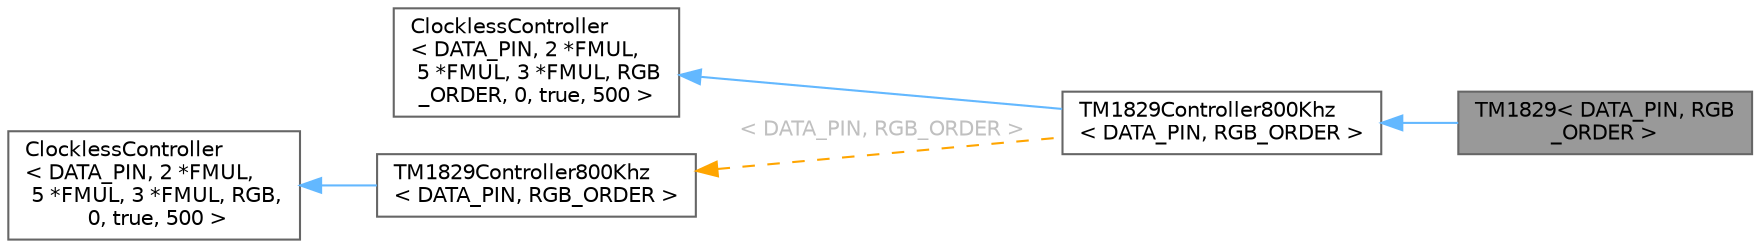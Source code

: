 digraph "TM1829&lt; DATA_PIN, RGB_ORDER &gt;"
{
 // LATEX_PDF_SIZE
  bgcolor="transparent";
  edge [fontname=Helvetica,fontsize=10,labelfontname=Helvetica,labelfontsize=10];
  node [fontname=Helvetica,fontsize=10,shape=box,height=0.2,width=0.4];
  rankdir="LR";
  Node1 [id="Node000001",label="TM1829\< DATA_PIN, RGB\l_ORDER \>",height=0.2,width=0.4,color="gray40", fillcolor="grey60", style="filled", fontcolor="black",tooltip="TM1829 controller class."];
  Node2 -> Node1 [id="edge1_Node000001_Node000002",dir="back",color="steelblue1",style="solid",tooltip=" "];
  Node2 [id="Node000002",label="TM1829Controller800Khz\l\< DATA_PIN, RGB_ORDER \>",height=0.2,width=0.4,color="gray40", fillcolor="white", style="filled",URL="$d7/d6f/group___clockless_chipsets.html",tooltip=" "];
  Node3 -> Node2 [id="edge2_Node000002_Node000003",dir="back",color="steelblue1",style="solid",tooltip=" "];
  Node3 [id="Node000003",label="ClocklessController\l\< DATA_PIN, 2 *FMUL,\l 5 *FMUL, 3 *FMUL, RGB\l_ORDER, 0, true, 500 \>",height=0.2,width=0.4,color="gray40", fillcolor="white", style="filled",tooltip=" "];
  Node4 -> Node2 [id="edge3_Node000002_Node000004",dir="back",color="orange",style="dashed",tooltip=" ",label=" \< DATA_PIN, RGB_ORDER \>",fontcolor="grey" ];
  Node4 [id="Node000004",label="TM1829Controller800Khz\l\< DATA_PIN, RGB_ORDER \>",height=0.2,width=0.4,color="gray40", fillcolor="white", style="filled",URL="$d7/d6f/group___clockless_chipsets.html#d0/ddf/class_t_m1829_controller800_khz",tooltip="TM1829 controller class."];
  Node5 -> Node4 [id="edge4_Node000004_Node000005",dir="back",color="steelblue1",style="solid",tooltip=" "];
  Node5 [id="Node000005",label="ClocklessController\l\< DATA_PIN, 2 *FMUL,\l 5 *FMUL, 3 *FMUL, RGB,\l 0, true, 500 \>",height=0.2,width=0.4,color="gray40", fillcolor="white", style="filled",tooltip=" "];
}
